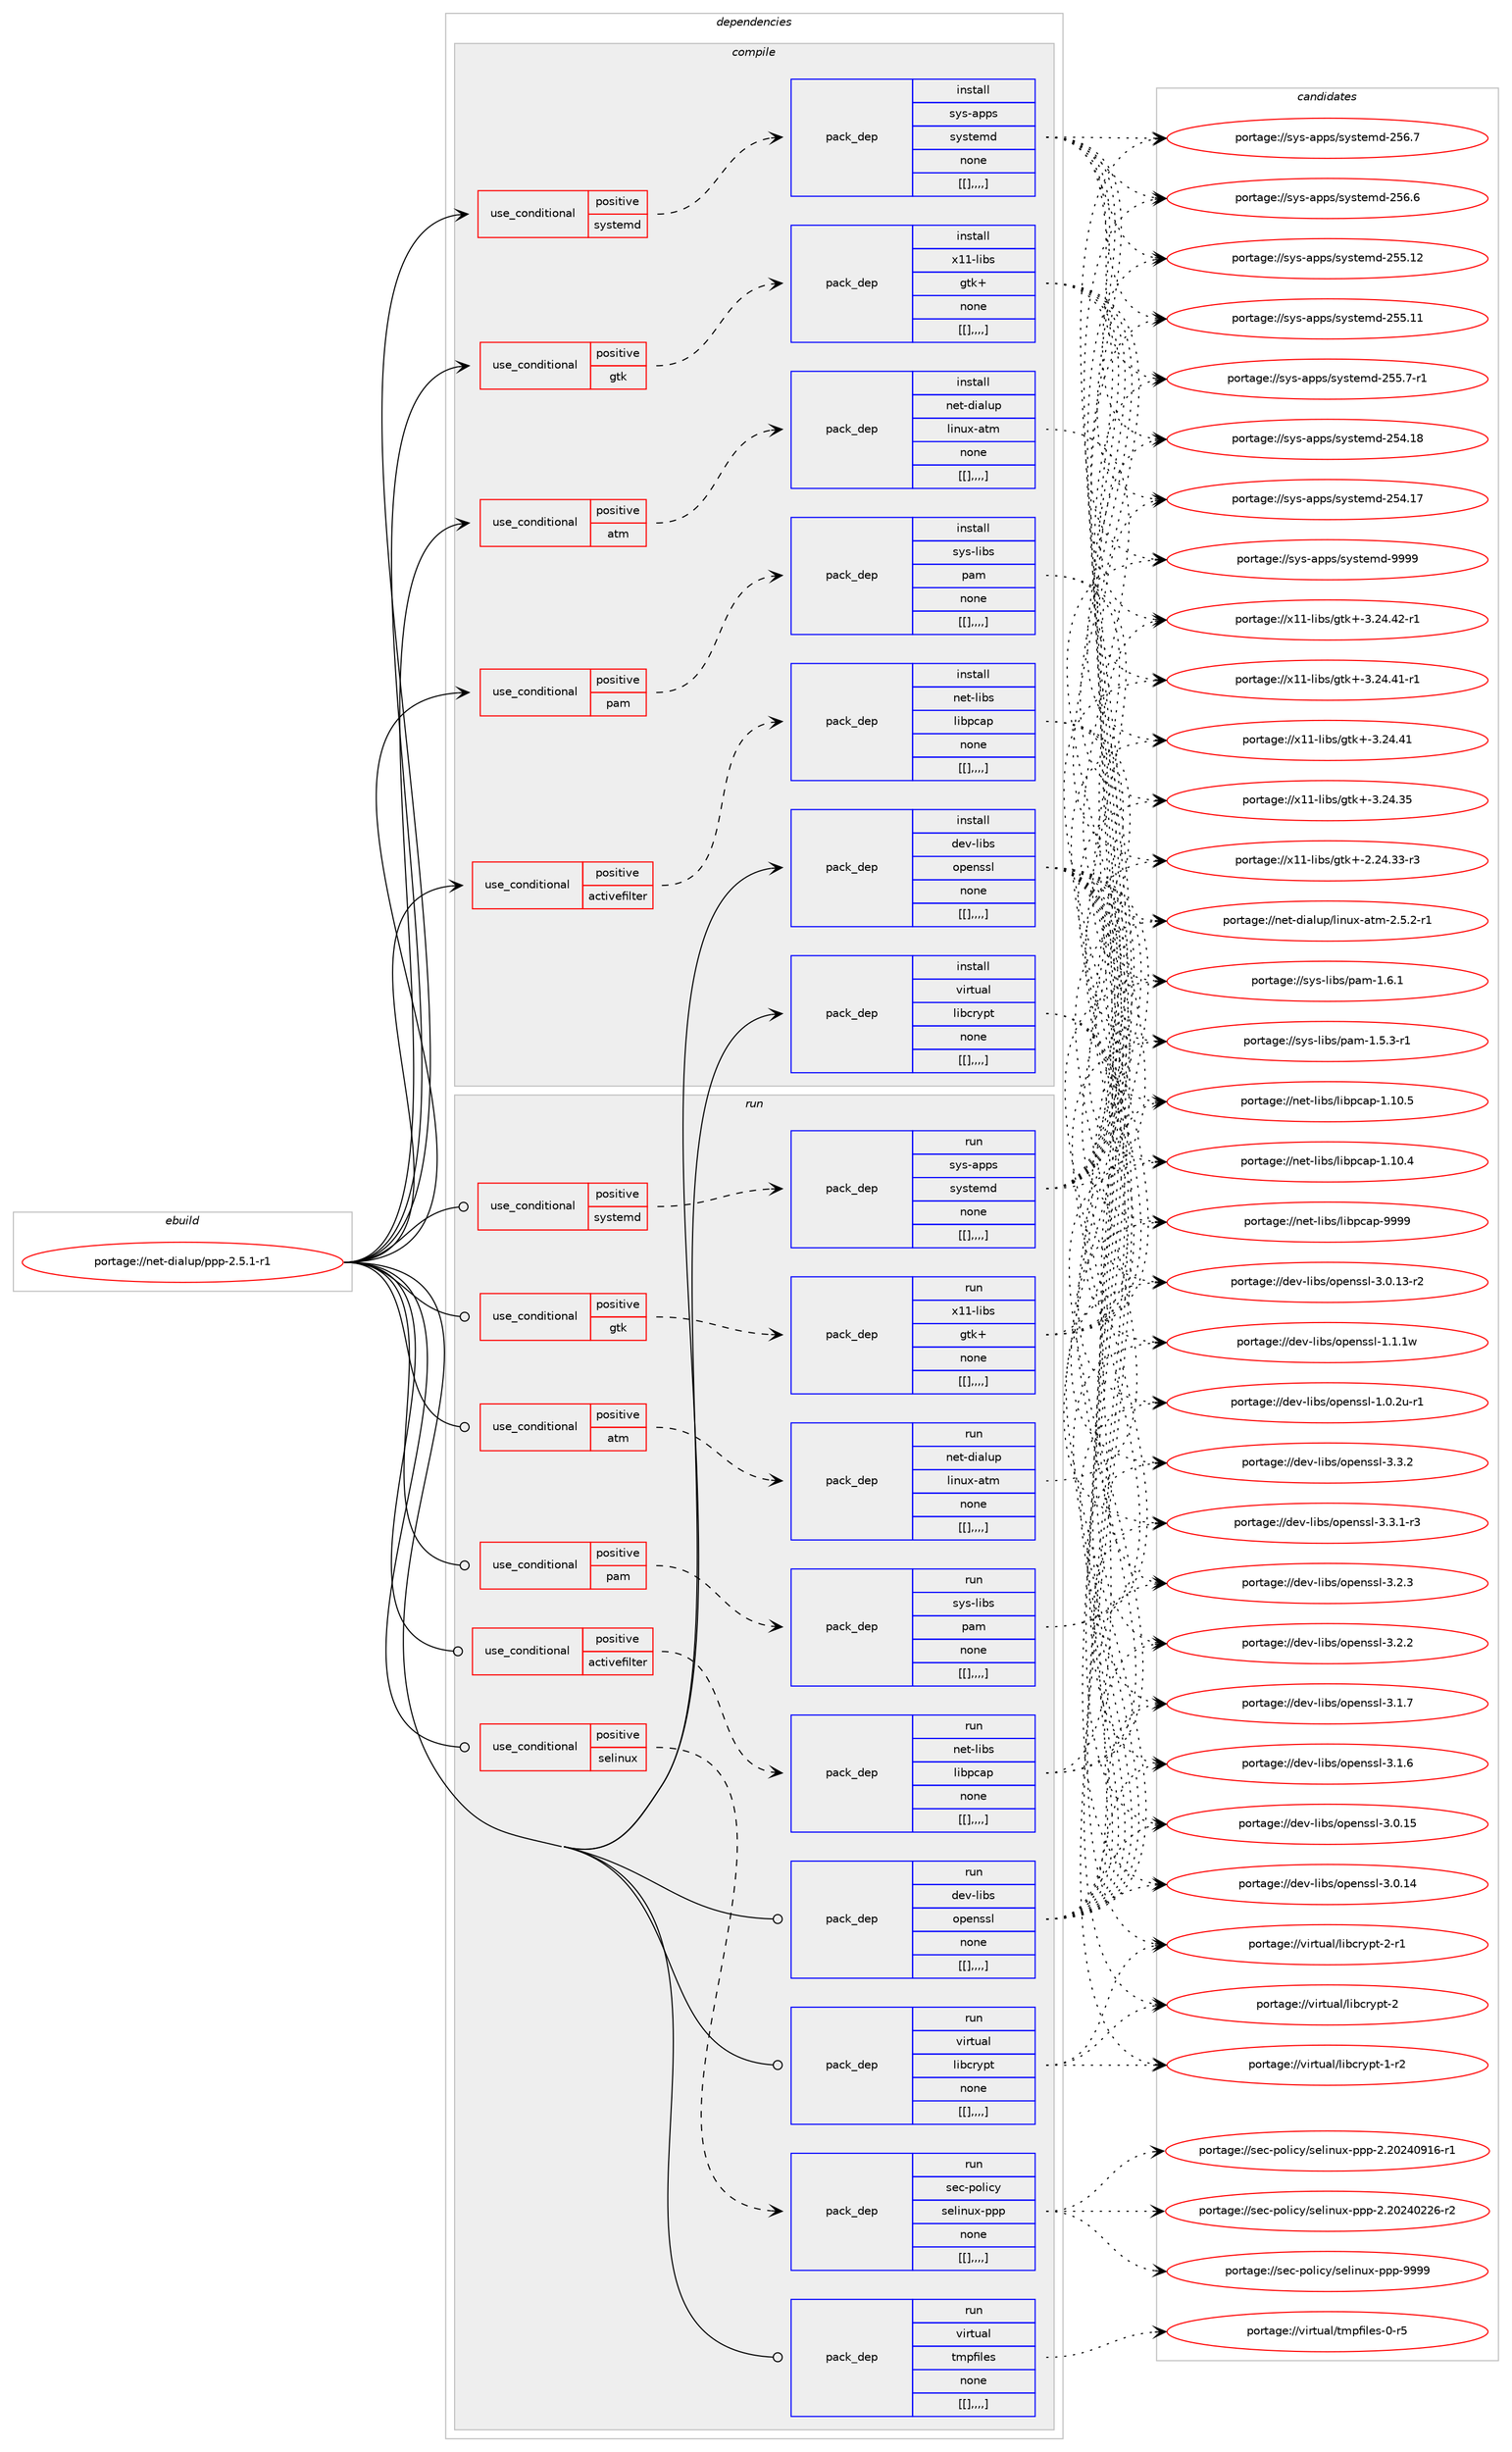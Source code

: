 digraph prolog {

# *************
# Graph options
# *************

newrank=true;
concentrate=true;
compound=true;
graph [rankdir=LR,fontname=Helvetica,fontsize=10,ranksep=1.5];#, ranksep=2.5, nodesep=0.2];
edge  [arrowhead=vee];
node  [fontname=Helvetica,fontsize=10];

# **********
# The ebuild
# **********

subgraph cluster_leftcol {
color=gray;
label=<<i>ebuild</i>>;
id [label="portage://net-dialup/ppp-2.5.1-r1", color=red, width=4, href="../net-dialup/ppp-2.5.1-r1.svg"];
}

# ****************
# The dependencies
# ****************

subgraph cluster_midcol {
color=gray;
label=<<i>dependencies</i>>;
subgraph cluster_compile {
fillcolor="#eeeeee";
style=filled;
label=<<i>compile</i>>;
subgraph cond95300 {
dependency367129 [label=<<TABLE BORDER="0" CELLBORDER="1" CELLSPACING="0" CELLPADDING="4"><TR><TD ROWSPAN="3" CELLPADDING="10">use_conditional</TD></TR><TR><TD>positive</TD></TR><TR><TD>activefilter</TD></TR></TABLE>>, shape=none, color=red];
subgraph pack268980 {
dependency367234 [label=<<TABLE BORDER="0" CELLBORDER="1" CELLSPACING="0" CELLPADDING="4" WIDTH="220"><TR><TD ROWSPAN="6" CELLPADDING="30">pack_dep</TD></TR><TR><TD WIDTH="110">install</TD></TR><TR><TD>net-libs</TD></TR><TR><TD>libpcap</TD></TR><TR><TD>none</TD></TR><TR><TD>[[],,,,]</TD></TR></TABLE>>, shape=none, color=blue];
}
dependency367129:e -> dependency367234:w [weight=20,style="dashed",arrowhead="vee"];
}
id:e -> dependency367129:w [weight=20,style="solid",arrowhead="vee"];
subgraph cond95350 {
dependency367269 [label=<<TABLE BORDER="0" CELLBORDER="1" CELLSPACING="0" CELLPADDING="4"><TR><TD ROWSPAN="3" CELLPADDING="10">use_conditional</TD></TR><TR><TD>positive</TD></TR><TR><TD>atm</TD></TR></TABLE>>, shape=none, color=red];
subgraph pack269057 {
dependency367349 [label=<<TABLE BORDER="0" CELLBORDER="1" CELLSPACING="0" CELLPADDING="4" WIDTH="220"><TR><TD ROWSPAN="6" CELLPADDING="30">pack_dep</TD></TR><TR><TD WIDTH="110">install</TD></TR><TR><TD>net-dialup</TD></TR><TR><TD>linux-atm</TD></TR><TR><TD>none</TD></TR><TR><TD>[[],,,,]</TD></TR></TABLE>>, shape=none, color=blue];
}
dependency367269:e -> dependency367349:w [weight=20,style="dashed",arrowhead="vee"];
}
id:e -> dependency367269:w [weight=20,style="solid",arrowhead="vee"];
subgraph cond95393 {
dependency367353 [label=<<TABLE BORDER="0" CELLBORDER="1" CELLSPACING="0" CELLPADDING="4"><TR><TD ROWSPAN="3" CELLPADDING="10">use_conditional</TD></TR><TR><TD>positive</TD></TR><TR><TD>gtk</TD></TR></TABLE>>, shape=none, color=red];
subgraph pack269109 {
dependency367402 [label=<<TABLE BORDER="0" CELLBORDER="1" CELLSPACING="0" CELLPADDING="4" WIDTH="220"><TR><TD ROWSPAN="6" CELLPADDING="30">pack_dep</TD></TR><TR><TD WIDTH="110">install</TD></TR><TR><TD>x11-libs</TD></TR><TR><TD>gtk+</TD></TR><TR><TD>none</TD></TR><TR><TD>[[],,,,]</TD></TR></TABLE>>, shape=none, color=blue];
}
dependency367353:e -> dependency367402:w [weight=20,style="dashed",arrowhead="vee"];
}
id:e -> dependency367353:w [weight=20,style="solid",arrowhead="vee"];
subgraph cond95413 {
dependency367409 [label=<<TABLE BORDER="0" CELLBORDER="1" CELLSPACING="0" CELLPADDING="4"><TR><TD ROWSPAN="3" CELLPADDING="10">use_conditional</TD></TR><TR><TD>positive</TD></TR><TR><TD>pam</TD></TR></TABLE>>, shape=none, color=red];
subgraph pack269113 {
dependency367419 [label=<<TABLE BORDER="0" CELLBORDER="1" CELLSPACING="0" CELLPADDING="4" WIDTH="220"><TR><TD ROWSPAN="6" CELLPADDING="30">pack_dep</TD></TR><TR><TD WIDTH="110">install</TD></TR><TR><TD>sys-libs</TD></TR><TR><TD>pam</TD></TR><TR><TD>none</TD></TR><TR><TD>[[],,,,]</TD></TR></TABLE>>, shape=none, color=blue];
}
dependency367409:e -> dependency367419:w [weight=20,style="dashed",arrowhead="vee"];
}
id:e -> dependency367409:w [weight=20,style="solid",arrowhead="vee"];
subgraph cond95434 {
dependency367443 [label=<<TABLE BORDER="0" CELLBORDER="1" CELLSPACING="0" CELLPADDING="4"><TR><TD ROWSPAN="3" CELLPADDING="10">use_conditional</TD></TR><TR><TD>positive</TD></TR><TR><TD>systemd</TD></TR></TABLE>>, shape=none, color=red];
subgraph pack269139 {
dependency367462 [label=<<TABLE BORDER="0" CELLBORDER="1" CELLSPACING="0" CELLPADDING="4" WIDTH="220"><TR><TD ROWSPAN="6" CELLPADDING="30">pack_dep</TD></TR><TR><TD WIDTH="110">install</TD></TR><TR><TD>sys-apps</TD></TR><TR><TD>systemd</TD></TR><TR><TD>none</TD></TR><TR><TD>[[],,,,]</TD></TR></TABLE>>, shape=none, color=blue];
}
dependency367443:e -> dependency367462:w [weight=20,style="dashed",arrowhead="vee"];
}
id:e -> dependency367443:w [weight=20,style="solid",arrowhead="vee"];
subgraph pack269144 {
dependency367481 [label=<<TABLE BORDER="0" CELLBORDER="1" CELLSPACING="0" CELLPADDING="4" WIDTH="220"><TR><TD ROWSPAN="6" CELLPADDING="30">pack_dep</TD></TR><TR><TD WIDTH="110">install</TD></TR><TR><TD>dev-libs</TD></TR><TR><TD>openssl</TD></TR><TR><TD>none</TD></TR><TR><TD>[[],,,,]</TD></TR></TABLE>>, shape=none, color=blue];
}
id:e -> dependency367481:w [weight=20,style="solid",arrowhead="vee"];
subgraph pack269156 {
dependency367552 [label=<<TABLE BORDER="0" CELLBORDER="1" CELLSPACING="0" CELLPADDING="4" WIDTH="220"><TR><TD ROWSPAN="6" CELLPADDING="30">pack_dep</TD></TR><TR><TD WIDTH="110">install</TD></TR><TR><TD>virtual</TD></TR><TR><TD>libcrypt</TD></TR><TR><TD>none</TD></TR><TR><TD>[[],,,,]</TD></TR></TABLE>>, shape=none, color=blue];
}
id:e -> dependency367552:w [weight=20,style="solid",arrowhead="vee"];
}
subgraph cluster_compileandrun {
fillcolor="#eeeeee";
style=filled;
label=<<i>compile and run</i>>;
}
subgraph cluster_run {
fillcolor="#eeeeee";
style=filled;
label=<<i>run</i>>;
subgraph cond95477 {
dependency367557 [label=<<TABLE BORDER="0" CELLBORDER="1" CELLSPACING="0" CELLPADDING="4"><TR><TD ROWSPAN="3" CELLPADDING="10">use_conditional</TD></TR><TR><TD>positive</TD></TR><TR><TD>activefilter</TD></TR></TABLE>>, shape=none, color=red];
subgraph pack269224 {
dependency367626 [label=<<TABLE BORDER="0" CELLBORDER="1" CELLSPACING="0" CELLPADDING="4" WIDTH="220"><TR><TD ROWSPAN="6" CELLPADDING="30">pack_dep</TD></TR><TR><TD WIDTH="110">run</TD></TR><TR><TD>net-libs</TD></TR><TR><TD>libpcap</TD></TR><TR><TD>none</TD></TR><TR><TD>[[],,,,]</TD></TR></TABLE>>, shape=none, color=blue];
}
dependency367557:e -> dependency367626:w [weight=20,style="dashed",arrowhead="vee"];
}
id:e -> dependency367557:w [weight=20,style="solid",arrowhead="odot"];
subgraph cond95512 {
dependency367631 [label=<<TABLE BORDER="0" CELLBORDER="1" CELLSPACING="0" CELLPADDING="4"><TR><TD ROWSPAN="3" CELLPADDING="10">use_conditional</TD></TR><TR><TD>positive</TD></TR><TR><TD>atm</TD></TR></TABLE>>, shape=none, color=red];
subgraph pack269251 {
dependency367677 [label=<<TABLE BORDER="0" CELLBORDER="1" CELLSPACING="0" CELLPADDING="4" WIDTH="220"><TR><TD ROWSPAN="6" CELLPADDING="30">pack_dep</TD></TR><TR><TD WIDTH="110">run</TD></TR><TR><TD>net-dialup</TD></TR><TR><TD>linux-atm</TD></TR><TR><TD>none</TD></TR><TR><TD>[[],,,,]</TD></TR></TABLE>>, shape=none, color=blue];
}
dependency367631:e -> dependency367677:w [weight=20,style="dashed",arrowhead="vee"];
}
id:e -> dependency367631:w [weight=20,style="solid",arrowhead="odot"];
subgraph cond95547 {
dependency367740 [label=<<TABLE BORDER="0" CELLBORDER="1" CELLSPACING="0" CELLPADDING="4"><TR><TD ROWSPAN="3" CELLPADDING="10">use_conditional</TD></TR><TR><TD>positive</TD></TR><TR><TD>gtk</TD></TR></TABLE>>, shape=none, color=red];
subgraph pack269298 {
dependency367761 [label=<<TABLE BORDER="0" CELLBORDER="1" CELLSPACING="0" CELLPADDING="4" WIDTH="220"><TR><TD ROWSPAN="6" CELLPADDING="30">pack_dep</TD></TR><TR><TD WIDTH="110">run</TD></TR><TR><TD>x11-libs</TD></TR><TR><TD>gtk+</TD></TR><TR><TD>none</TD></TR><TR><TD>[[],,,,]</TD></TR></TABLE>>, shape=none, color=blue];
}
dependency367740:e -> dependency367761:w [weight=20,style="dashed",arrowhead="vee"];
}
id:e -> dependency367740:w [weight=20,style="solid",arrowhead="odot"];
subgraph cond95572 {
dependency367782 [label=<<TABLE BORDER="0" CELLBORDER="1" CELLSPACING="0" CELLPADDING="4"><TR><TD ROWSPAN="3" CELLPADDING="10">use_conditional</TD></TR><TR><TD>positive</TD></TR><TR><TD>pam</TD></TR></TABLE>>, shape=none, color=red];
subgraph pack269320 {
dependency367784 [label=<<TABLE BORDER="0" CELLBORDER="1" CELLSPACING="0" CELLPADDING="4" WIDTH="220"><TR><TD ROWSPAN="6" CELLPADDING="30">pack_dep</TD></TR><TR><TD WIDTH="110">run</TD></TR><TR><TD>sys-libs</TD></TR><TR><TD>pam</TD></TR><TR><TD>none</TD></TR><TR><TD>[[],,,,]</TD></TR></TABLE>>, shape=none, color=blue];
}
dependency367782:e -> dependency367784:w [weight=20,style="dashed",arrowhead="vee"];
}
id:e -> dependency367782:w [weight=20,style="solid",arrowhead="odot"];
subgraph cond95581 {
dependency367817 [label=<<TABLE BORDER="0" CELLBORDER="1" CELLSPACING="0" CELLPADDING="4"><TR><TD ROWSPAN="3" CELLPADDING="10">use_conditional</TD></TR><TR><TD>positive</TD></TR><TR><TD>selinux</TD></TR></TABLE>>, shape=none, color=red];
subgraph pack269340 {
dependency367819 [label=<<TABLE BORDER="0" CELLBORDER="1" CELLSPACING="0" CELLPADDING="4" WIDTH="220"><TR><TD ROWSPAN="6" CELLPADDING="30">pack_dep</TD></TR><TR><TD WIDTH="110">run</TD></TR><TR><TD>sec-policy</TD></TR><TR><TD>selinux-ppp</TD></TR><TR><TD>none</TD></TR><TR><TD>[[],,,,]</TD></TR></TABLE>>, shape=none, color=blue];
}
dependency367817:e -> dependency367819:w [weight=20,style="dashed",arrowhead="vee"];
}
id:e -> dependency367817:w [weight=20,style="solid",arrowhead="odot"];
subgraph cond95613 {
dependency367869 [label=<<TABLE BORDER="0" CELLBORDER="1" CELLSPACING="0" CELLPADDING="4"><TR><TD ROWSPAN="3" CELLPADDING="10">use_conditional</TD></TR><TR><TD>positive</TD></TR><TR><TD>systemd</TD></TR></TABLE>>, shape=none, color=red];
subgraph pack269380 {
dependency367890 [label=<<TABLE BORDER="0" CELLBORDER="1" CELLSPACING="0" CELLPADDING="4" WIDTH="220"><TR><TD ROWSPAN="6" CELLPADDING="30">pack_dep</TD></TR><TR><TD WIDTH="110">run</TD></TR><TR><TD>sys-apps</TD></TR><TR><TD>systemd</TD></TR><TR><TD>none</TD></TR><TR><TD>[[],,,,]</TD></TR></TABLE>>, shape=none, color=blue];
}
dependency367869:e -> dependency367890:w [weight=20,style="dashed",arrowhead="vee"];
}
id:e -> dependency367869:w [weight=20,style="solid",arrowhead="odot"];
subgraph pack269404 {
dependency367957 [label=<<TABLE BORDER="0" CELLBORDER="1" CELLSPACING="0" CELLPADDING="4" WIDTH="220"><TR><TD ROWSPAN="6" CELLPADDING="30">pack_dep</TD></TR><TR><TD WIDTH="110">run</TD></TR><TR><TD>dev-libs</TD></TR><TR><TD>openssl</TD></TR><TR><TD>none</TD></TR><TR><TD>[[],,,,]</TD></TR></TABLE>>, shape=none, color=blue];
}
id:e -> dependency367957:w [weight=20,style="solid",arrowhead="odot"];
subgraph pack269427 {
dependency367962 [label=<<TABLE BORDER="0" CELLBORDER="1" CELLSPACING="0" CELLPADDING="4" WIDTH="220"><TR><TD ROWSPAN="6" CELLPADDING="30">pack_dep</TD></TR><TR><TD WIDTH="110">run</TD></TR><TR><TD>virtual</TD></TR><TR><TD>libcrypt</TD></TR><TR><TD>none</TD></TR><TR><TD>[[],,,,]</TD></TR></TABLE>>, shape=none, color=blue];
}
id:e -> dependency367962:w [weight=20,style="solid",arrowhead="odot"];
subgraph pack269444 {
dependency367996 [label=<<TABLE BORDER="0" CELLBORDER="1" CELLSPACING="0" CELLPADDING="4" WIDTH="220"><TR><TD ROWSPAN="6" CELLPADDING="30">pack_dep</TD></TR><TR><TD WIDTH="110">run</TD></TR><TR><TD>virtual</TD></TR><TR><TD>tmpfiles</TD></TR><TR><TD>none</TD></TR><TR><TD>[[],,,,]</TD></TR></TABLE>>, shape=none, color=blue];
}
id:e -> dependency367996:w [weight=20,style="solid",arrowhead="odot"];
}
}

# **************
# The candidates
# **************

subgraph cluster_choices {
rank=same;
color=gray;
label=<<i>candidates</i>>;

subgraph choice267743 {
color=black;
nodesep=1;
choice1101011164510810598115471081059811299971124557575757 [label="portage://net-libs/libpcap-9999", color=red, width=4,href="../net-libs/libpcap-9999.svg"];
choice11010111645108105981154710810598112999711245494649484653 [label="portage://net-libs/libpcap-1.10.5", color=red, width=4,href="../net-libs/libpcap-1.10.5.svg"];
choice11010111645108105981154710810598112999711245494649484652 [label="portage://net-libs/libpcap-1.10.4", color=red, width=4,href="../net-libs/libpcap-1.10.4.svg"];
dependency367234:e -> choice1101011164510810598115471081059811299971124557575757:w [style=dotted,weight="100"];
dependency367234:e -> choice11010111645108105981154710810598112999711245494649484653:w [style=dotted,weight="100"];
dependency367234:e -> choice11010111645108105981154710810598112999711245494649484652:w [style=dotted,weight="100"];
}
subgraph choice267758 {
color=black;
nodesep=1;
choice11010111645100105971081171124710810511011712045971161094550465346504511449 [label="portage://net-dialup/linux-atm-2.5.2-r1", color=red, width=4,href="../net-dialup/linux-atm-2.5.2-r1.svg"];
dependency367349:e -> choice11010111645100105971081171124710810511011712045971161094550465346504511449:w [style=dotted,weight="100"];
}
subgraph choice267800 {
color=black;
nodesep=1;
choice12049494510810598115471031161074345514650524652504511449 [label="portage://x11-libs/gtk+-3.24.42-r1", color=red, width=4,href="../x11-libs/gtk+-3.24.42-r1.svg"];
choice12049494510810598115471031161074345514650524652494511449 [label="portage://x11-libs/gtk+-3.24.41-r1", color=red, width=4,href="../x11-libs/gtk+-3.24.41-r1.svg"];
choice1204949451081059811547103116107434551465052465249 [label="portage://x11-libs/gtk+-3.24.41", color=red, width=4,href="../x11-libs/gtk+-3.24.41.svg"];
choice1204949451081059811547103116107434551465052465153 [label="portage://x11-libs/gtk+-3.24.35", color=red, width=4,href="../x11-libs/gtk+-3.24.35.svg"];
choice12049494510810598115471031161074345504650524651514511451 [label="portage://x11-libs/gtk+-2.24.33-r3", color=red, width=4,href="../x11-libs/gtk+-2.24.33-r3.svg"];
dependency367402:e -> choice12049494510810598115471031161074345514650524652504511449:w [style=dotted,weight="100"];
dependency367402:e -> choice12049494510810598115471031161074345514650524652494511449:w [style=dotted,weight="100"];
dependency367402:e -> choice1204949451081059811547103116107434551465052465249:w [style=dotted,weight="100"];
dependency367402:e -> choice1204949451081059811547103116107434551465052465153:w [style=dotted,weight="100"];
dependency367402:e -> choice12049494510810598115471031161074345504650524651514511451:w [style=dotted,weight="100"];
}
subgraph choice267808 {
color=black;
nodesep=1;
choice11512111545108105981154711297109454946544649 [label="portage://sys-libs/pam-1.6.1", color=red, width=4,href="../sys-libs/pam-1.6.1.svg"];
choice115121115451081059811547112971094549465346514511449 [label="portage://sys-libs/pam-1.5.3-r1", color=red, width=4,href="../sys-libs/pam-1.5.3-r1.svg"];
dependency367419:e -> choice11512111545108105981154711297109454946544649:w [style=dotted,weight="100"];
dependency367419:e -> choice115121115451081059811547112971094549465346514511449:w [style=dotted,weight="100"];
}
subgraph choice267812 {
color=black;
nodesep=1;
choice1151211154597112112115471151211151161011091004557575757 [label="portage://sys-apps/systemd-9999", color=red, width=4,href="../sys-apps/systemd-9999.svg"];
choice115121115459711211211547115121115116101109100455053544655 [label="portage://sys-apps/systemd-256.7", color=red, width=4,href="../sys-apps/systemd-256.7.svg"];
choice115121115459711211211547115121115116101109100455053544654 [label="portage://sys-apps/systemd-256.6", color=red, width=4,href="../sys-apps/systemd-256.6.svg"];
choice11512111545971121121154711512111511610110910045505353464950 [label="portage://sys-apps/systemd-255.12", color=red, width=4,href="../sys-apps/systemd-255.12.svg"];
choice11512111545971121121154711512111511610110910045505353464949 [label="portage://sys-apps/systemd-255.11", color=red, width=4,href="../sys-apps/systemd-255.11.svg"];
choice1151211154597112112115471151211151161011091004550535346554511449 [label="portage://sys-apps/systemd-255.7-r1", color=red, width=4,href="../sys-apps/systemd-255.7-r1.svg"];
choice11512111545971121121154711512111511610110910045505352464956 [label="portage://sys-apps/systemd-254.18", color=red, width=4,href="../sys-apps/systemd-254.18.svg"];
choice11512111545971121121154711512111511610110910045505352464955 [label="portage://sys-apps/systemd-254.17", color=red, width=4,href="../sys-apps/systemd-254.17.svg"];
dependency367462:e -> choice1151211154597112112115471151211151161011091004557575757:w [style=dotted,weight="100"];
dependency367462:e -> choice115121115459711211211547115121115116101109100455053544655:w [style=dotted,weight="100"];
dependency367462:e -> choice115121115459711211211547115121115116101109100455053544654:w [style=dotted,weight="100"];
dependency367462:e -> choice11512111545971121121154711512111511610110910045505353464950:w [style=dotted,weight="100"];
dependency367462:e -> choice11512111545971121121154711512111511610110910045505353464949:w [style=dotted,weight="100"];
dependency367462:e -> choice1151211154597112112115471151211151161011091004550535346554511449:w [style=dotted,weight="100"];
dependency367462:e -> choice11512111545971121121154711512111511610110910045505352464956:w [style=dotted,weight="100"];
dependency367462:e -> choice11512111545971121121154711512111511610110910045505352464955:w [style=dotted,weight="100"];
}
subgraph choice267858 {
color=black;
nodesep=1;
choice100101118451081059811547111112101110115115108455146514650 [label="portage://dev-libs/openssl-3.3.2", color=red, width=4,href="../dev-libs/openssl-3.3.2.svg"];
choice1001011184510810598115471111121011101151151084551465146494511451 [label="portage://dev-libs/openssl-3.3.1-r3", color=red, width=4,href="../dev-libs/openssl-3.3.1-r3.svg"];
choice100101118451081059811547111112101110115115108455146504651 [label="portage://dev-libs/openssl-3.2.3", color=red, width=4,href="../dev-libs/openssl-3.2.3.svg"];
choice100101118451081059811547111112101110115115108455146504650 [label="portage://dev-libs/openssl-3.2.2", color=red, width=4,href="../dev-libs/openssl-3.2.2.svg"];
choice100101118451081059811547111112101110115115108455146494655 [label="portage://dev-libs/openssl-3.1.7", color=red, width=4,href="../dev-libs/openssl-3.1.7.svg"];
choice100101118451081059811547111112101110115115108455146494654 [label="portage://dev-libs/openssl-3.1.6", color=red, width=4,href="../dev-libs/openssl-3.1.6.svg"];
choice10010111845108105981154711111210111011511510845514648464953 [label="portage://dev-libs/openssl-3.0.15", color=red, width=4,href="../dev-libs/openssl-3.0.15.svg"];
choice10010111845108105981154711111210111011511510845514648464952 [label="portage://dev-libs/openssl-3.0.14", color=red, width=4,href="../dev-libs/openssl-3.0.14.svg"];
choice100101118451081059811547111112101110115115108455146484649514511450 [label="portage://dev-libs/openssl-3.0.13-r2", color=red, width=4,href="../dev-libs/openssl-3.0.13-r2.svg"];
choice100101118451081059811547111112101110115115108454946494649119 [label="portage://dev-libs/openssl-1.1.1w", color=red, width=4,href="../dev-libs/openssl-1.1.1w.svg"];
choice1001011184510810598115471111121011101151151084549464846501174511449 [label="portage://dev-libs/openssl-1.0.2u-r1", color=red, width=4,href="../dev-libs/openssl-1.0.2u-r1.svg"];
dependency367481:e -> choice100101118451081059811547111112101110115115108455146514650:w [style=dotted,weight="100"];
dependency367481:e -> choice1001011184510810598115471111121011101151151084551465146494511451:w [style=dotted,weight="100"];
dependency367481:e -> choice100101118451081059811547111112101110115115108455146504651:w [style=dotted,weight="100"];
dependency367481:e -> choice100101118451081059811547111112101110115115108455146504650:w [style=dotted,weight="100"];
dependency367481:e -> choice100101118451081059811547111112101110115115108455146494655:w [style=dotted,weight="100"];
dependency367481:e -> choice100101118451081059811547111112101110115115108455146494654:w [style=dotted,weight="100"];
dependency367481:e -> choice10010111845108105981154711111210111011511510845514648464953:w [style=dotted,weight="100"];
dependency367481:e -> choice10010111845108105981154711111210111011511510845514648464952:w [style=dotted,weight="100"];
dependency367481:e -> choice100101118451081059811547111112101110115115108455146484649514511450:w [style=dotted,weight="100"];
dependency367481:e -> choice100101118451081059811547111112101110115115108454946494649119:w [style=dotted,weight="100"];
dependency367481:e -> choice1001011184510810598115471111121011101151151084549464846501174511449:w [style=dotted,weight="100"];
}
subgraph choice267873 {
color=black;
nodesep=1;
choice1181051141161179710847108105989911412111211645504511449 [label="portage://virtual/libcrypt-2-r1", color=red, width=4,href="../virtual/libcrypt-2-r1.svg"];
choice118105114116117971084710810598991141211121164550 [label="portage://virtual/libcrypt-2", color=red, width=4,href="../virtual/libcrypt-2.svg"];
choice1181051141161179710847108105989911412111211645494511450 [label="portage://virtual/libcrypt-1-r2", color=red, width=4,href="../virtual/libcrypt-1-r2.svg"];
dependency367552:e -> choice1181051141161179710847108105989911412111211645504511449:w [style=dotted,weight="100"];
dependency367552:e -> choice118105114116117971084710810598991141211121164550:w [style=dotted,weight="100"];
dependency367552:e -> choice1181051141161179710847108105989911412111211645494511450:w [style=dotted,weight="100"];
}
subgraph choice267905 {
color=black;
nodesep=1;
choice1101011164510810598115471081059811299971124557575757 [label="portage://net-libs/libpcap-9999", color=red, width=4,href="../net-libs/libpcap-9999.svg"];
choice11010111645108105981154710810598112999711245494649484653 [label="portage://net-libs/libpcap-1.10.5", color=red, width=4,href="../net-libs/libpcap-1.10.5.svg"];
choice11010111645108105981154710810598112999711245494649484652 [label="portage://net-libs/libpcap-1.10.4", color=red, width=4,href="../net-libs/libpcap-1.10.4.svg"];
dependency367626:e -> choice1101011164510810598115471081059811299971124557575757:w [style=dotted,weight="100"];
dependency367626:e -> choice11010111645108105981154710810598112999711245494649484653:w [style=dotted,weight="100"];
dependency367626:e -> choice11010111645108105981154710810598112999711245494649484652:w [style=dotted,weight="100"];
}
subgraph choice267913 {
color=black;
nodesep=1;
choice11010111645100105971081171124710810511011712045971161094550465346504511449 [label="portage://net-dialup/linux-atm-2.5.2-r1", color=red, width=4,href="../net-dialup/linux-atm-2.5.2-r1.svg"];
dependency367677:e -> choice11010111645100105971081171124710810511011712045971161094550465346504511449:w [style=dotted,weight="100"];
}
subgraph choice267923 {
color=black;
nodesep=1;
choice12049494510810598115471031161074345514650524652504511449 [label="portage://x11-libs/gtk+-3.24.42-r1", color=red, width=4,href="../x11-libs/gtk+-3.24.42-r1.svg"];
choice12049494510810598115471031161074345514650524652494511449 [label="portage://x11-libs/gtk+-3.24.41-r1", color=red, width=4,href="../x11-libs/gtk+-3.24.41-r1.svg"];
choice1204949451081059811547103116107434551465052465249 [label="portage://x11-libs/gtk+-3.24.41", color=red, width=4,href="../x11-libs/gtk+-3.24.41.svg"];
choice1204949451081059811547103116107434551465052465153 [label="portage://x11-libs/gtk+-3.24.35", color=red, width=4,href="../x11-libs/gtk+-3.24.35.svg"];
choice12049494510810598115471031161074345504650524651514511451 [label="portage://x11-libs/gtk+-2.24.33-r3", color=red, width=4,href="../x11-libs/gtk+-2.24.33-r3.svg"];
dependency367761:e -> choice12049494510810598115471031161074345514650524652504511449:w [style=dotted,weight="100"];
dependency367761:e -> choice12049494510810598115471031161074345514650524652494511449:w [style=dotted,weight="100"];
dependency367761:e -> choice1204949451081059811547103116107434551465052465249:w [style=dotted,weight="100"];
dependency367761:e -> choice1204949451081059811547103116107434551465052465153:w [style=dotted,weight="100"];
dependency367761:e -> choice12049494510810598115471031161074345504650524651514511451:w [style=dotted,weight="100"];
}
subgraph choice267940 {
color=black;
nodesep=1;
choice11512111545108105981154711297109454946544649 [label="portage://sys-libs/pam-1.6.1", color=red, width=4,href="../sys-libs/pam-1.6.1.svg"];
choice115121115451081059811547112971094549465346514511449 [label="portage://sys-libs/pam-1.5.3-r1", color=red, width=4,href="../sys-libs/pam-1.5.3-r1.svg"];
dependency367784:e -> choice11512111545108105981154711297109454946544649:w [style=dotted,weight="100"];
dependency367784:e -> choice115121115451081059811547112971094549465346514511449:w [style=dotted,weight="100"];
}
subgraph choice267942 {
color=black;
nodesep=1;
choice11510199451121111081059912147115101108105110117120451121121124557575757 [label="portage://sec-policy/selinux-ppp-9999", color=red, width=4,href="../sec-policy/selinux-ppp-9999.svg"];
choice115101994511211110810599121471151011081051101171204511211211245504650485052485749544511449 [label="portage://sec-policy/selinux-ppp-2.20240916-r1", color=red, width=4,href="../sec-policy/selinux-ppp-2.20240916-r1.svg"];
choice115101994511211110810599121471151011081051101171204511211211245504650485052485050544511450 [label="portage://sec-policy/selinux-ppp-2.20240226-r2", color=red, width=4,href="../sec-policy/selinux-ppp-2.20240226-r2.svg"];
dependency367819:e -> choice11510199451121111081059912147115101108105110117120451121121124557575757:w [style=dotted,weight="100"];
dependency367819:e -> choice115101994511211110810599121471151011081051101171204511211211245504650485052485749544511449:w [style=dotted,weight="100"];
dependency367819:e -> choice115101994511211110810599121471151011081051101171204511211211245504650485052485050544511450:w [style=dotted,weight="100"];
}
subgraph choice267948 {
color=black;
nodesep=1;
choice1151211154597112112115471151211151161011091004557575757 [label="portage://sys-apps/systemd-9999", color=red, width=4,href="../sys-apps/systemd-9999.svg"];
choice115121115459711211211547115121115116101109100455053544655 [label="portage://sys-apps/systemd-256.7", color=red, width=4,href="../sys-apps/systemd-256.7.svg"];
choice115121115459711211211547115121115116101109100455053544654 [label="portage://sys-apps/systemd-256.6", color=red, width=4,href="../sys-apps/systemd-256.6.svg"];
choice11512111545971121121154711512111511610110910045505353464950 [label="portage://sys-apps/systemd-255.12", color=red, width=4,href="../sys-apps/systemd-255.12.svg"];
choice11512111545971121121154711512111511610110910045505353464949 [label="portage://sys-apps/systemd-255.11", color=red, width=4,href="../sys-apps/systemd-255.11.svg"];
choice1151211154597112112115471151211151161011091004550535346554511449 [label="portage://sys-apps/systemd-255.7-r1", color=red, width=4,href="../sys-apps/systemd-255.7-r1.svg"];
choice11512111545971121121154711512111511610110910045505352464956 [label="portage://sys-apps/systemd-254.18", color=red, width=4,href="../sys-apps/systemd-254.18.svg"];
choice11512111545971121121154711512111511610110910045505352464955 [label="portage://sys-apps/systemd-254.17", color=red, width=4,href="../sys-apps/systemd-254.17.svg"];
dependency367890:e -> choice1151211154597112112115471151211151161011091004557575757:w [style=dotted,weight="100"];
dependency367890:e -> choice115121115459711211211547115121115116101109100455053544655:w [style=dotted,weight="100"];
dependency367890:e -> choice115121115459711211211547115121115116101109100455053544654:w [style=dotted,weight="100"];
dependency367890:e -> choice11512111545971121121154711512111511610110910045505353464950:w [style=dotted,weight="100"];
dependency367890:e -> choice11512111545971121121154711512111511610110910045505353464949:w [style=dotted,weight="100"];
dependency367890:e -> choice1151211154597112112115471151211151161011091004550535346554511449:w [style=dotted,weight="100"];
dependency367890:e -> choice11512111545971121121154711512111511610110910045505352464956:w [style=dotted,weight="100"];
dependency367890:e -> choice11512111545971121121154711512111511610110910045505352464955:w [style=dotted,weight="100"];
}
subgraph choice267970 {
color=black;
nodesep=1;
choice100101118451081059811547111112101110115115108455146514650 [label="portage://dev-libs/openssl-3.3.2", color=red, width=4,href="../dev-libs/openssl-3.3.2.svg"];
choice1001011184510810598115471111121011101151151084551465146494511451 [label="portage://dev-libs/openssl-3.3.1-r3", color=red, width=4,href="../dev-libs/openssl-3.3.1-r3.svg"];
choice100101118451081059811547111112101110115115108455146504651 [label="portage://dev-libs/openssl-3.2.3", color=red, width=4,href="../dev-libs/openssl-3.2.3.svg"];
choice100101118451081059811547111112101110115115108455146504650 [label="portage://dev-libs/openssl-3.2.2", color=red, width=4,href="../dev-libs/openssl-3.2.2.svg"];
choice100101118451081059811547111112101110115115108455146494655 [label="portage://dev-libs/openssl-3.1.7", color=red, width=4,href="../dev-libs/openssl-3.1.7.svg"];
choice100101118451081059811547111112101110115115108455146494654 [label="portage://dev-libs/openssl-3.1.6", color=red, width=4,href="../dev-libs/openssl-3.1.6.svg"];
choice10010111845108105981154711111210111011511510845514648464953 [label="portage://dev-libs/openssl-3.0.15", color=red, width=4,href="../dev-libs/openssl-3.0.15.svg"];
choice10010111845108105981154711111210111011511510845514648464952 [label="portage://dev-libs/openssl-3.0.14", color=red, width=4,href="../dev-libs/openssl-3.0.14.svg"];
choice100101118451081059811547111112101110115115108455146484649514511450 [label="portage://dev-libs/openssl-3.0.13-r2", color=red, width=4,href="../dev-libs/openssl-3.0.13-r2.svg"];
choice100101118451081059811547111112101110115115108454946494649119 [label="portage://dev-libs/openssl-1.1.1w", color=red, width=4,href="../dev-libs/openssl-1.1.1w.svg"];
choice1001011184510810598115471111121011101151151084549464846501174511449 [label="portage://dev-libs/openssl-1.0.2u-r1", color=red, width=4,href="../dev-libs/openssl-1.0.2u-r1.svg"];
dependency367957:e -> choice100101118451081059811547111112101110115115108455146514650:w [style=dotted,weight="100"];
dependency367957:e -> choice1001011184510810598115471111121011101151151084551465146494511451:w [style=dotted,weight="100"];
dependency367957:e -> choice100101118451081059811547111112101110115115108455146504651:w [style=dotted,weight="100"];
dependency367957:e -> choice100101118451081059811547111112101110115115108455146504650:w [style=dotted,weight="100"];
dependency367957:e -> choice100101118451081059811547111112101110115115108455146494655:w [style=dotted,weight="100"];
dependency367957:e -> choice100101118451081059811547111112101110115115108455146494654:w [style=dotted,weight="100"];
dependency367957:e -> choice10010111845108105981154711111210111011511510845514648464953:w [style=dotted,weight="100"];
dependency367957:e -> choice10010111845108105981154711111210111011511510845514648464952:w [style=dotted,weight="100"];
dependency367957:e -> choice100101118451081059811547111112101110115115108455146484649514511450:w [style=dotted,weight="100"];
dependency367957:e -> choice100101118451081059811547111112101110115115108454946494649119:w [style=dotted,weight="100"];
dependency367957:e -> choice1001011184510810598115471111121011101151151084549464846501174511449:w [style=dotted,weight="100"];
}
subgraph choice267983 {
color=black;
nodesep=1;
choice1181051141161179710847108105989911412111211645504511449 [label="portage://virtual/libcrypt-2-r1", color=red, width=4,href="../virtual/libcrypt-2-r1.svg"];
choice118105114116117971084710810598991141211121164550 [label="portage://virtual/libcrypt-2", color=red, width=4,href="../virtual/libcrypt-2.svg"];
choice1181051141161179710847108105989911412111211645494511450 [label="portage://virtual/libcrypt-1-r2", color=red, width=4,href="../virtual/libcrypt-1-r2.svg"];
dependency367962:e -> choice1181051141161179710847108105989911412111211645504511449:w [style=dotted,weight="100"];
dependency367962:e -> choice118105114116117971084710810598991141211121164550:w [style=dotted,weight="100"];
dependency367962:e -> choice1181051141161179710847108105989911412111211645494511450:w [style=dotted,weight="100"];
}
subgraph choice267988 {
color=black;
nodesep=1;
choice118105114116117971084711610911210210510810111545484511453 [label="portage://virtual/tmpfiles-0-r5", color=red, width=4,href="../virtual/tmpfiles-0-r5.svg"];
dependency367996:e -> choice118105114116117971084711610911210210510810111545484511453:w [style=dotted,weight="100"];
}
}

}
